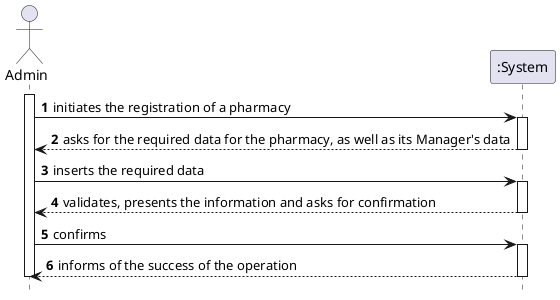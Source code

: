 @startuml
autonumber
hide footbox

actor "Admin" as ADM
participant ":System" as SYST

activate ADM

ADM -> SYST : initiates the registration of a pharmacy
activate SYST
SYST --> ADM : asks for the required data for the pharmacy, as well as its Manager's data
deactivate SYST

ADM -> SYST : inserts the required data
activate SYST
SYST --> ADM : validates, presents the information and asks for confirmation
deactivate SYST

ADM -> SYST : confirms
activate SYST
SYST --> ADM : informs of the success of the operation
deactivate SYST

deactivate ADM

@enduml